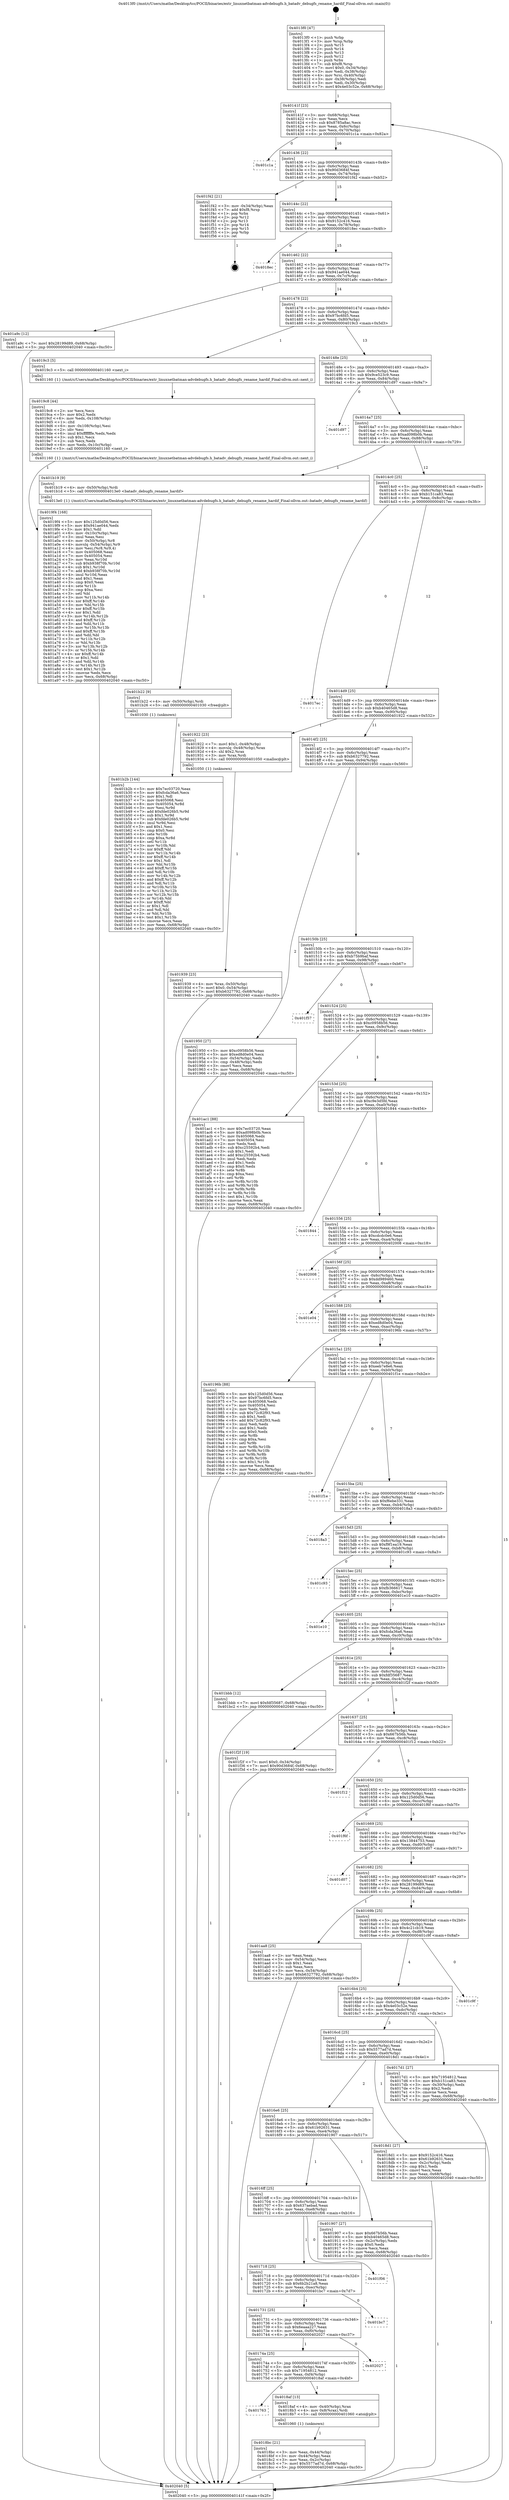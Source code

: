 digraph "0x4013f0" {
  label = "0x4013f0 (/mnt/c/Users/mathe/Desktop/tcc/POCII/binaries/extr_linuxnetbatman-advdebugfs.h_batadv_debugfs_rename_hardif_Final-ollvm.out::main(0))"
  labelloc = "t"
  node[shape=record]

  Entry [label="",width=0.3,height=0.3,shape=circle,fillcolor=black,style=filled]
  "0x40141f" [label="{
     0x40141f [23]\l
     | [instrs]\l
     &nbsp;&nbsp;0x40141f \<+3\>: mov -0x68(%rbp),%eax\l
     &nbsp;&nbsp;0x401422 \<+2\>: mov %eax,%ecx\l
     &nbsp;&nbsp;0x401424 \<+6\>: sub $0x8785a8ac,%ecx\l
     &nbsp;&nbsp;0x40142a \<+3\>: mov %eax,-0x6c(%rbp)\l
     &nbsp;&nbsp;0x40142d \<+3\>: mov %ecx,-0x70(%rbp)\l
     &nbsp;&nbsp;0x401430 \<+6\>: je 0000000000401c1a \<main+0x82a\>\l
  }"]
  "0x401c1a" [label="{
     0x401c1a\l
  }", style=dashed]
  "0x401436" [label="{
     0x401436 [22]\l
     | [instrs]\l
     &nbsp;&nbsp;0x401436 \<+5\>: jmp 000000000040143b \<main+0x4b\>\l
     &nbsp;&nbsp;0x40143b \<+3\>: mov -0x6c(%rbp),%eax\l
     &nbsp;&nbsp;0x40143e \<+5\>: sub $0x90d3684f,%eax\l
     &nbsp;&nbsp;0x401443 \<+3\>: mov %eax,-0x74(%rbp)\l
     &nbsp;&nbsp;0x401446 \<+6\>: je 0000000000401f42 \<main+0xb52\>\l
  }"]
  Exit [label="",width=0.3,height=0.3,shape=circle,fillcolor=black,style=filled,peripheries=2]
  "0x401f42" [label="{
     0x401f42 [21]\l
     | [instrs]\l
     &nbsp;&nbsp;0x401f42 \<+3\>: mov -0x34(%rbp),%eax\l
     &nbsp;&nbsp;0x401f45 \<+7\>: add $0xf8,%rsp\l
     &nbsp;&nbsp;0x401f4c \<+1\>: pop %rbx\l
     &nbsp;&nbsp;0x401f4d \<+2\>: pop %r12\l
     &nbsp;&nbsp;0x401f4f \<+2\>: pop %r13\l
     &nbsp;&nbsp;0x401f51 \<+2\>: pop %r14\l
     &nbsp;&nbsp;0x401f53 \<+2\>: pop %r15\l
     &nbsp;&nbsp;0x401f55 \<+1\>: pop %rbp\l
     &nbsp;&nbsp;0x401f56 \<+1\>: ret\l
  }"]
  "0x40144c" [label="{
     0x40144c [22]\l
     | [instrs]\l
     &nbsp;&nbsp;0x40144c \<+5\>: jmp 0000000000401451 \<main+0x61\>\l
     &nbsp;&nbsp;0x401451 \<+3\>: mov -0x6c(%rbp),%eax\l
     &nbsp;&nbsp;0x401454 \<+5\>: sub $0x9152c416,%eax\l
     &nbsp;&nbsp;0x401459 \<+3\>: mov %eax,-0x78(%rbp)\l
     &nbsp;&nbsp;0x40145c \<+6\>: je 00000000004018ec \<main+0x4fc\>\l
  }"]
  "0x401b2b" [label="{
     0x401b2b [144]\l
     | [instrs]\l
     &nbsp;&nbsp;0x401b2b \<+5\>: mov $0x7ec03720,%eax\l
     &nbsp;&nbsp;0x401b30 \<+5\>: mov $0xfcda36a6,%ecx\l
     &nbsp;&nbsp;0x401b35 \<+2\>: mov $0x1,%dl\l
     &nbsp;&nbsp;0x401b37 \<+7\>: mov 0x405068,%esi\l
     &nbsp;&nbsp;0x401b3e \<+8\>: mov 0x405054,%r8d\l
     &nbsp;&nbsp;0x401b46 \<+3\>: mov %esi,%r9d\l
     &nbsp;&nbsp;0x401b49 \<+7\>: add $0xfde026b5,%r9d\l
     &nbsp;&nbsp;0x401b50 \<+4\>: sub $0x1,%r9d\l
     &nbsp;&nbsp;0x401b54 \<+7\>: sub $0xfde026b5,%r9d\l
     &nbsp;&nbsp;0x401b5b \<+4\>: imul %r9d,%esi\l
     &nbsp;&nbsp;0x401b5f \<+3\>: and $0x1,%esi\l
     &nbsp;&nbsp;0x401b62 \<+3\>: cmp $0x0,%esi\l
     &nbsp;&nbsp;0x401b65 \<+4\>: sete %r10b\l
     &nbsp;&nbsp;0x401b69 \<+4\>: cmp $0xa,%r8d\l
     &nbsp;&nbsp;0x401b6d \<+4\>: setl %r11b\l
     &nbsp;&nbsp;0x401b71 \<+3\>: mov %r10b,%bl\l
     &nbsp;&nbsp;0x401b74 \<+3\>: xor $0xff,%bl\l
     &nbsp;&nbsp;0x401b77 \<+3\>: mov %r11b,%r14b\l
     &nbsp;&nbsp;0x401b7a \<+4\>: xor $0xff,%r14b\l
     &nbsp;&nbsp;0x401b7e \<+3\>: xor $0x1,%dl\l
     &nbsp;&nbsp;0x401b81 \<+3\>: mov %bl,%r15b\l
     &nbsp;&nbsp;0x401b84 \<+4\>: and $0xff,%r15b\l
     &nbsp;&nbsp;0x401b88 \<+3\>: and %dl,%r10b\l
     &nbsp;&nbsp;0x401b8b \<+3\>: mov %r14b,%r12b\l
     &nbsp;&nbsp;0x401b8e \<+4\>: and $0xff,%r12b\l
     &nbsp;&nbsp;0x401b92 \<+3\>: and %dl,%r11b\l
     &nbsp;&nbsp;0x401b95 \<+3\>: or %r10b,%r15b\l
     &nbsp;&nbsp;0x401b98 \<+3\>: or %r11b,%r12b\l
     &nbsp;&nbsp;0x401b9b \<+3\>: xor %r12b,%r15b\l
     &nbsp;&nbsp;0x401b9e \<+3\>: or %r14b,%bl\l
     &nbsp;&nbsp;0x401ba1 \<+3\>: xor $0xff,%bl\l
     &nbsp;&nbsp;0x401ba4 \<+3\>: or $0x1,%dl\l
     &nbsp;&nbsp;0x401ba7 \<+2\>: and %dl,%bl\l
     &nbsp;&nbsp;0x401ba9 \<+3\>: or %bl,%r15b\l
     &nbsp;&nbsp;0x401bac \<+4\>: test $0x1,%r15b\l
     &nbsp;&nbsp;0x401bb0 \<+3\>: cmovne %ecx,%eax\l
     &nbsp;&nbsp;0x401bb3 \<+3\>: mov %eax,-0x68(%rbp)\l
     &nbsp;&nbsp;0x401bb6 \<+5\>: jmp 0000000000402040 \<main+0xc50\>\l
  }"]
  "0x4018ec" [label="{
     0x4018ec\l
  }", style=dashed]
  "0x401462" [label="{
     0x401462 [22]\l
     | [instrs]\l
     &nbsp;&nbsp;0x401462 \<+5\>: jmp 0000000000401467 \<main+0x77\>\l
     &nbsp;&nbsp;0x401467 \<+3\>: mov -0x6c(%rbp),%eax\l
     &nbsp;&nbsp;0x40146a \<+5\>: sub $0x941ae044,%eax\l
     &nbsp;&nbsp;0x40146f \<+3\>: mov %eax,-0x7c(%rbp)\l
     &nbsp;&nbsp;0x401472 \<+6\>: je 0000000000401a9c \<main+0x6ac\>\l
  }"]
  "0x401b22" [label="{
     0x401b22 [9]\l
     | [instrs]\l
     &nbsp;&nbsp;0x401b22 \<+4\>: mov -0x50(%rbp),%rdi\l
     &nbsp;&nbsp;0x401b26 \<+5\>: call 0000000000401030 \<free@plt\>\l
     | [calls]\l
     &nbsp;&nbsp;0x401030 \{1\} (unknown)\l
  }"]
  "0x401a9c" [label="{
     0x401a9c [12]\l
     | [instrs]\l
     &nbsp;&nbsp;0x401a9c \<+7\>: movl $0x28199d89,-0x68(%rbp)\l
     &nbsp;&nbsp;0x401aa3 \<+5\>: jmp 0000000000402040 \<main+0xc50\>\l
  }"]
  "0x401478" [label="{
     0x401478 [22]\l
     | [instrs]\l
     &nbsp;&nbsp;0x401478 \<+5\>: jmp 000000000040147d \<main+0x8d\>\l
     &nbsp;&nbsp;0x40147d \<+3\>: mov -0x6c(%rbp),%eax\l
     &nbsp;&nbsp;0x401480 \<+5\>: sub $0x97bc6fd5,%eax\l
     &nbsp;&nbsp;0x401485 \<+3\>: mov %eax,-0x80(%rbp)\l
     &nbsp;&nbsp;0x401488 \<+6\>: je 00000000004019c3 \<main+0x5d3\>\l
  }"]
  "0x4019f4" [label="{
     0x4019f4 [168]\l
     | [instrs]\l
     &nbsp;&nbsp;0x4019f4 \<+5\>: mov $0x125d0d56,%ecx\l
     &nbsp;&nbsp;0x4019f9 \<+5\>: mov $0x941ae044,%edx\l
     &nbsp;&nbsp;0x4019fe \<+3\>: mov $0x1,%dil\l
     &nbsp;&nbsp;0x401a01 \<+6\>: mov -0x10c(%rbp),%esi\l
     &nbsp;&nbsp;0x401a07 \<+3\>: imul %eax,%esi\l
     &nbsp;&nbsp;0x401a0a \<+4\>: mov -0x50(%rbp),%r8\l
     &nbsp;&nbsp;0x401a0e \<+4\>: movslq -0x54(%rbp),%r9\l
     &nbsp;&nbsp;0x401a12 \<+4\>: mov %esi,(%r8,%r9,4)\l
     &nbsp;&nbsp;0x401a16 \<+7\>: mov 0x405068,%eax\l
     &nbsp;&nbsp;0x401a1d \<+7\>: mov 0x405054,%esi\l
     &nbsp;&nbsp;0x401a24 \<+3\>: mov %eax,%r10d\l
     &nbsp;&nbsp;0x401a27 \<+7\>: sub $0xb938f70b,%r10d\l
     &nbsp;&nbsp;0x401a2e \<+4\>: sub $0x1,%r10d\l
     &nbsp;&nbsp;0x401a32 \<+7\>: add $0xb938f70b,%r10d\l
     &nbsp;&nbsp;0x401a39 \<+4\>: imul %r10d,%eax\l
     &nbsp;&nbsp;0x401a3d \<+3\>: and $0x1,%eax\l
     &nbsp;&nbsp;0x401a40 \<+3\>: cmp $0x0,%eax\l
     &nbsp;&nbsp;0x401a43 \<+4\>: sete %r11b\l
     &nbsp;&nbsp;0x401a47 \<+3\>: cmp $0xa,%esi\l
     &nbsp;&nbsp;0x401a4a \<+3\>: setl %bl\l
     &nbsp;&nbsp;0x401a4d \<+3\>: mov %r11b,%r14b\l
     &nbsp;&nbsp;0x401a50 \<+4\>: xor $0xff,%r14b\l
     &nbsp;&nbsp;0x401a54 \<+3\>: mov %bl,%r15b\l
     &nbsp;&nbsp;0x401a57 \<+4\>: xor $0xff,%r15b\l
     &nbsp;&nbsp;0x401a5b \<+4\>: xor $0x1,%dil\l
     &nbsp;&nbsp;0x401a5f \<+3\>: mov %r14b,%r12b\l
     &nbsp;&nbsp;0x401a62 \<+4\>: and $0xff,%r12b\l
     &nbsp;&nbsp;0x401a66 \<+3\>: and %dil,%r11b\l
     &nbsp;&nbsp;0x401a69 \<+3\>: mov %r15b,%r13b\l
     &nbsp;&nbsp;0x401a6c \<+4\>: and $0xff,%r13b\l
     &nbsp;&nbsp;0x401a70 \<+3\>: and %dil,%bl\l
     &nbsp;&nbsp;0x401a73 \<+3\>: or %r11b,%r12b\l
     &nbsp;&nbsp;0x401a76 \<+3\>: or %bl,%r13b\l
     &nbsp;&nbsp;0x401a79 \<+3\>: xor %r13b,%r12b\l
     &nbsp;&nbsp;0x401a7c \<+3\>: or %r15b,%r14b\l
     &nbsp;&nbsp;0x401a7f \<+4\>: xor $0xff,%r14b\l
     &nbsp;&nbsp;0x401a83 \<+4\>: or $0x1,%dil\l
     &nbsp;&nbsp;0x401a87 \<+3\>: and %dil,%r14b\l
     &nbsp;&nbsp;0x401a8a \<+3\>: or %r14b,%r12b\l
     &nbsp;&nbsp;0x401a8d \<+4\>: test $0x1,%r12b\l
     &nbsp;&nbsp;0x401a91 \<+3\>: cmovne %edx,%ecx\l
     &nbsp;&nbsp;0x401a94 \<+3\>: mov %ecx,-0x68(%rbp)\l
     &nbsp;&nbsp;0x401a97 \<+5\>: jmp 0000000000402040 \<main+0xc50\>\l
  }"]
  "0x4019c3" [label="{
     0x4019c3 [5]\l
     | [instrs]\l
     &nbsp;&nbsp;0x4019c3 \<+5\>: call 0000000000401160 \<next_i\>\l
     | [calls]\l
     &nbsp;&nbsp;0x401160 \{1\} (/mnt/c/Users/mathe/Desktop/tcc/POCII/binaries/extr_linuxnetbatman-advdebugfs.h_batadv_debugfs_rename_hardif_Final-ollvm.out::next_i)\l
  }"]
  "0x40148e" [label="{
     0x40148e [25]\l
     | [instrs]\l
     &nbsp;&nbsp;0x40148e \<+5\>: jmp 0000000000401493 \<main+0xa3\>\l
     &nbsp;&nbsp;0x401493 \<+3\>: mov -0x6c(%rbp),%eax\l
     &nbsp;&nbsp;0x401496 \<+5\>: sub $0x9ce523c9,%eax\l
     &nbsp;&nbsp;0x40149b \<+6\>: mov %eax,-0x84(%rbp)\l
     &nbsp;&nbsp;0x4014a1 \<+6\>: je 0000000000401d97 \<main+0x9a7\>\l
  }"]
  "0x4019c8" [label="{
     0x4019c8 [44]\l
     | [instrs]\l
     &nbsp;&nbsp;0x4019c8 \<+2\>: xor %ecx,%ecx\l
     &nbsp;&nbsp;0x4019ca \<+5\>: mov $0x2,%edx\l
     &nbsp;&nbsp;0x4019cf \<+6\>: mov %edx,-0x108(%rbp)\l
     &nbsp;&nbsp;0x4019d5 \<+1\>: cltd\l
     &nbsp;&nbsp;0x4019d6 \<+6\>: mov -0x108(%rbp),%esi\l
     &nbsp;&nbsp;0x4019dc \<+2\>: idiv %esi\l
     &nbsp;&nbsp;0x4019de \<+6\>: imul $0xfffffffe,%edx,%edx\l
     &nbsp;&nbsp;0x4019e4 \<+3\>: sub $0x1,%ecx\l
     &nbsp;&nbsp;0x4019e7 \<+2\>: sub %ecx,%edx\l
     &nbsp;&nbsp;0x4019e9 \<+6\>: mov %edx,-0x10c(%rbp)\l
     &nbsp;&nbsp;0x4019ef \<+5\>: call 0000000000401160 \<next_i\>\l
     | [calls]\l
     &nbsp;&nbsp;0x401160 \{1\} (/mnt/c/Users/mathe/Desktop/tcc/POCII/binaries/extr_linuxnetbatman-advdebugfs.h_batadv_debugfs_rename_hardif_Final-ollvm.out::next_i)\l
  }"]
  "0x401d97" [label="{
     0x401d97\l
  }", style=dashed]
  "0x4014a7" [label="{
     0x4014a7 [25]\l
     | [instrs]\l
     &nbsp;&nbsp;0x4014a7 \<+5\>: jmp 00000000004014ac \<main+0xbc\>\l
     &nbsp;&nbsp;0x4014ac \<+3\>: mov -0x6c(%rbp),%eax\l
     &nbsp;&nbsp;0x4014af \<+5\>: sub $0xad098b0b,%eax\l
     &nbsp;&nbsp;0x4014b4 \<+6\>: mov %eax,-0x88(%rbp)\l
     &nbsp;&nbsp;0x4014ba \<+6\>: je 0000000000401b19 \<main+0x729\>\l
  }"]
  "0x401939" [label="{
     0x401939 [23]\l
     | [instrs]\l
     &nbsp;&nbsp;0x401939 \<+4\>: mov %rax,-0x50(%rbp)\l
     &nbsp;&nbsp;0x40193d \<+7\>: movl $0x0,-0x54(%rbp)\l
     &nbsp;&nbsp;0x401944 \<+7\>: movl $0xb6327792,-0x68(%rbp)\l
     &nbsp;&nbsp;0x40194b \<+5\>: jmp 0000000000402040 \<main+0xc50\>\l
  }"]
  "0x401b19" [label="{
     0x401b19 [9]\l
     | [instrs]\l
     &nbsp;&nbsp;0x401b19 \<+4\>: mov -0x50(%rbp),%rdi\l
     &nbsp;&nbsp;0x401b1d \<+5\>: call 00000000004013e0 \<batadv_debugfs_rename_hardif\>\l
     | [calls]\l
     &nbsp;&nbsp;0x4013e0 \{1\} (/mnt/c/Users/mathe/Desktop/tcc/POCII/binaries/extr_linuxnetbatman-advdebugfs.h_batadv_debugfs_rename_hardif_Final-ollvm.out::batadv_debugfs_rename_hardif)\l
  }"]
  "0x4014c0" [label="{
     0x4014c0 [25]\l
     | [instrs]\l
     &nbsp;&nbsp;0x4014c0 \<+5\>: jmp 00000000004014c5 \<main+0xd5\>\l
     &nbsp;&nbsp;0x4014c5 \<+3\>: mov -0x6c(%rbp),%eax\l
     &nbsp;&nbsp;0x4014c8 \<+5\>: sub $0xb151ca83,%eax\l
     &nbsp;&nbsp;0x4014cd \<+6\>: mov %eax,-0x8c(%rbp)\l
     &nbsp;&nbsp;0x4014d3 \<+6\>: je 00000000004017ec \<main+0x3fc\>\l
  }"]
  "0x4018bc" [label="{
     0x4018bc [21]\l
     | [instrs]\l
     &nbsp;&nbsp;0x4018bc \<+3\>: mov %eax,-0x44(%rbp)\l
     &nbsp;&nbsp;0x4018bf \<+3\>: mov -0x44(%rbp),%eax\l
     &nbsp;&nbsp;0x4018c2 \<+3\>: mov %eax,-0x2c(%rbp)\l
     &nbsp;&nbsp;0x4018c5 \<+7\>: movl $0x5577ad7d,-0x68(%rbp)\l
     &nbsp;&nbsp;0x4018cc \<+5\>: jmp 0000000000402040 \<main+0xc50\>\l
  }"]
  "0x4017ec" [label="{
     0x4017ec\l
  }", style=dashed]
  "0x4014d9" [label="{
     0x4014d9 [25]\l
     | [instrs]\l
     &nbsp;&nbsp;0x4014d9 \<+5\>: jmp 00000000004014de \<main+0xee\>\l
     &nbsp;&nbsp;0x4014de \<+3\>: mov -0x6c(%rbp),%eax\l
     &nbsp;&nbsp;0x4014e1 \<+5\>: sub $0xb40465d8,%eax\l
     &nbsp;&nbsp;0x4014e6 \<+6\>: mov %eax,-0x90(%rbp)\l
     &nbsp;&nbsp;0x4014ec \<+6\>: je 0000000000401922 \<main+0x532\>\l
  }"]
  "0x401763" [label="{
     0x401763\l
  }", style=dashed]
  "0x401922" [label="{
     0x401922 [23]\l
     | [instrs]\l
     &nbsp;&nbsp;0x401922 \<+7\>: movl $0x1,-0x48(%rbp)\l
     &nbsp;&nbsp;0x401929 \<+4\>: movslq -0x48(%rbp),%rax\l
     &nbsp;&nbsp;0x40192d \<+4\>: shl $0x2,%rax\l
     &nbsp;&nbsp;0x401931 \<+3\>: mov %rax,%rdi\l
     &nbsp;&nbsp;0x401934 \<+5\>: call 0000000000401050 \<malloc@plt\>\l
     | [calls]\l
     &nbsp;&nbsp;0x401050 \{1\} (unknown)\l
  }"]
  "0x4014f2" [label="{
     0x4014f2 [25]\l
     | [instrs]\l
     &nbsp;&nbsp;0x4014f2 \<+5\>: jmp 00000000004014f7 \<main+0x107\>\l
     &nbsp;&nbsp;0x4014f7 \<+3\>: mov -0x6c(%rbp),%eax\l
     &nbsp;&nbsp;0x4014fa \<+5\>: sub $0xb6327792,%eax\l
     &nbsp;&nbsp;0x4014ff \<+6\>: mov %eax,-0x94(%rbp)\l
     &nbsp;&nbsp;0x401505 \<+6\>: je 0000000000401950 \<main+0x560\>\l
  }"]
  "0x4018af" [label="{
     0x4018af [13]\l
     | [instrs]\l
     &nbsp;&nbsp;0x4018af \<+4\>: mov -0x40(%rbp),%rax\l
     &nbsp;&nbsp;0x4018b3 \<+4\>: mov 0x8(%rax),%rdi\l
     &nbsp;&nbsp;0x4018b7 \<+5\>: call 0000000000401060 \<atoi@plt\>\l
     | [calls]\l
     &nbsp;&nbsp;0x401060 \{1\} (unknown)\l
  }"]
  "0x401950" [label="{
     0x401950 [27]\l
     | [instrs]\l
     &nbsp;&nbsp;0x401950 \<+5\>: mov $0xc0958b56,%eax\l
     &nbsp;&nbsp;0x401955 \<+5\>: mov $0xed8d0e04,%ecx\l
     &nbsp;&nbsp;0x40195a \<+3\>: mov -0x54(%rbp),%edx\l
     &nbsp;&nbsp;0x40195d \<+3\>: cmp -0x48(%rbp),%edx\l
     &nbsp;&nbsp;0x401960 \<+3\>: cmovl %ecx,%eax\l
     &nbsp;&nbsp;0x401963 \<+3\>: mov %eax,-0x68(%rbp)\l
     &nbsp;&nbsp;0x401966 \<+5\>: jmp 0000000000402040 \<main+0xc50\>\l
  }"]
  "0x40150b" [label="{
     0x40150b [25]\l
     | [instrs]\l
     &nbsp;&nbsp;0x40150b \<+5\>: jmp 0000000000401510 \<main+0x120\>\l
     &nbsp;&nbsp;0x401510 \<+3\>: mov -0x6c(%rbp),%eax\l
     &nbsp;&nbsp;0x401513 \<+5\>: sub $0xb75b9baf,%eax\l
     &nbsp;&nbsp;0x401518 \<+6\>: mov %eax,-0x98(%rbp)\l
     &nbsp;&nbsp;0x40151e \<+6\>: je 0000000000401f57 \<main+0xb67\>\l
  }"]
  "0x40174a" [label="{
     0x40174a [25]\l
     | [instrs]\l
     &nbsp;&nbsp;0x40174a \<+5\>: jmp 000000000040174f \<main+0x35f\>\l
     &nbsp;&nbsp;0x40174f \<+3\>: mov -0x6c(%rbp),%eax\l
     &nbsp;&nbsp;0x401752 \<+5\>: sub $0x71954812,%eax\l
     &nbsp;&nbsp;0x401757 \<+6\>: mov %eax,-0xf4(%rbp)\l
     &nbsp;&nbsp;0x40175d \<+6\>: je 00000000004018af \<main+0x4bf\>\l
  }"]
  "0x401f57" [label="{
     0x401f57\l
  }", style=dashed]
  "0x401524" [label="{
     0x401524 [25]\l
     | [instrs]\l
     &nbsp;&nbsp;0x401524 \<+5\>: jmp 0000000000401529 \<main+0x139\>\l
     &nbsp;&nbsp;0x401529 \<+3\>: mov -0x6c(%rbp),%eax\l
     &nbsp;&nbsp;0x40152c \<+5\>: sub $0xc0958b56,%eax\l
     &nbsp;&nbsp;0x401531 \<+6\>: mov %eax,-0x9c(%rbp)\l
     &nbsp;&nbsp;0x401537 \<+6\>: je 0000000000401ac1 \<main+0x6d1\>\l
  }"]
  "0x402027" [label="{
     0x402027\l
  }", style=dashed]
  "0x401ac1" [label="{
     0x401ac1 [88]\l
     | [instrs]\l
     &nbsp;&nbsp;0x401ac1 \<+5\>: mov $0x7ec03720,%eax\l
     &nbsp;&nbsp;0x401ac6 \<+5\>: mov $0xad098b0b,%ecx\l
     &nbsp;&nbsp;0x401acb \<+7\>: mov 0x405068,%edx\l
     &nbsp;&nbsp;0x401ad2 \<+7\>: mov 0x405054,%esi\l
     &nbsp;&nbsp;0x401ad9 \<+2\>: mov %edx,%edi\l
     &nbsp;&nbsp;0x401adb \<+6\>: sub $0xc25592b4,%edi\l
     &nbsp;&nbsp;0x401ae1 \<+3\>: sub $0x1,%edi\l
     &nbsp;&nbsp;0x401ae4 \<+6\>: add $0xc25592b4,%edi\l
     &nbsp;&nbsp;0x401aea \<+3\>: imul %edi,%edx\l
     &nbsp;&nbsp;0x401aed \<+3\>: and $0x1,%edx\l
     &nbsp;&nbsp;0x401af0 \<+3\>: cmp $0x0,%edx\l
     &nbsp;&nbsp;0x401af3 \<+4\>: sete %r8b\l
     &nbsp;&nbsp;0x401af7 \<+3\>: cmp $0xa,%esi\l
     &nbsp;&nbsp;0x401afa \<+4\>: setl %r9b\l
     &nbsp;&nbsp;0x401afe \<+3\>: mov %r8b,%r10b\l
     &nbsp;&nbsp;0x401b01 \<+3\>: and %r9b,%r10b\l
     &nbsp;&nbsp;0x401b04 \<+3\>: xor %r9b,%r8b\l
     &nbsp;&nbsp;0x401b07 \<+3\>: or %r8b,%r10b\l
     &nbsp;&nbsp;0x401b0a \<+4\>: test $0x1,%r10b\l
     &nbsp;&nbsp;0x401b0e \<+3\>: cmovne %ecx,%eax\l
     &nbsp;&nbsp;0x401b11 \<+3\>: mov %eax,-0x68(%rbp)\l
     &nbsp;&nbsp;0x401b14 \<+5\>: jmp 0000000000402040 \<main+0xc50\>\l
  }"]
  "0x40153d" [label="{
     0x40153d [25]\l
     | [instrs]\l
     &nbsp;&nbsp;0x40153d \<+5\>: jmp 0000000000401542 \<main+0x152\>\l
     &nbsp;&nbsp;0x401542 \<+3\>: mov -0x6c(%rbp),%eax\l
     &nbsp;&nbsp;0x401545 \<+5\>: sub $0xc9e3d5fd,%eax\l
     &nbsp;&nbsp;0x40154a \<+6\>: mov %eax,-0xa0(%rbp)\l
     &nbsp;&nbsp;0x401550 \<+6\>: je 0000000000401844 \<main+0x454\>\l
  }"]
  "0x401731" [label="{
     0x401731 [25]\l
     | [instrs]\l
     &nbsp;&nbsp;0x401731 \<+5\>: jmp 0000000000401736 \<main+0x346\>\l
     &nbsp;&nbsp;0x401736 \<+3\>: mov -0x6c(%rbp),%eax\l
     &nbsp;&nbsp;0x401739 \<+5\>: sub $0x6eaaa227,%eax\l
     &nbsp;&nbsp;0x40173e \<+6\>: mov %eax,-0xf0(%rbp)\l
     &nbsp;&nbsp;0x401744 \<+6\>: je 0000000000402027 \<main+0xc37\>\l
  }"]
  "0x401844" [label="{
     0x401844\l
  }", style=dashed]
  "0x401556" [label="{
     0x401556 [25]\l
     | [instrs]\l
     &nbsp;&nbsp;0x401556 \<+5\>: jmp 000000000040155b \<main+0x16b\>\l
     &nbsp;&nbsp;0x40155b \<+3\>: mov -0x6c(%rbp),%eax\l
     &nbsp;&nbsp;0x40155e \<+5\>: sub $0xcdcdc0e6,%eax\l
     &nbsp;&nbsp;0x401563 \<+6\>: mov %eax,-0xa4(%rbp)\l
     &nbsp;&nbsp;0x401569 \<+6\>: je 0000000000402008 \<main+0xc18\>\l
  }"]
  "0x401bc7" [label="{
     0x401bc7\l
  }", style=dashed]
  "0x402008" [label="{
     0x402008\l
  }", style=dashed]
  "0x40156f" [label="{
     0x40156f [25]\l
     | [instrs]\l
     &nbsp;&nbsp;0x40156f \<+5\>: jmp 0000000000401574 \<main+0x184\>\l
     &nbsp;&nbsp;0x401574 \<+3\>: mov -0x6c(%rbp),%eax\l
     &nbsp;&nbsp;0x401577 \<+5\>: sub $0xdd989460,%eax\l
     &nbsp;&nbsp;0x40157c \<+6\>: mov %eax,-0xa8(%rbp)\l
     &nbsp;&nbsp;0x401582 \<+6\>: je 0000000000401e04 \<main+0xa14\>\l
  }"]
  "0x401718" [label="{
     0x401718 [25]\l
     | [instrs]\l
     &nbsp;&nbsp;0x401718 \<+5\>: jmp 000000000040171d \<main+0x32d\>\l
     &nbsp;&nbsp;0x40171d \<+3\>: mov -0x6c(%rbp),%eax\l
     &nbsp;&nbsp;0x401720 \<+5\>: sub $0x6b2b21a8,%eax\l
     &nbsp;&nbsp;0x401725 \<+6\>: mov %eax,-0xec(%rbp)\l
     &nbsp;&nbsp;0x40172b \<+6\>: je 0000000000401bc7 \<main+0x7d7\>\l
  }"]
  "0x401e04" [label="{
     0x401e04\l
  }", style=dashed]
  "0x401588" [label="{
     0x401588 [25]\l
     | [instrs]\l
     &nbsp;&nbsp;0x401588 \<+5\>: jmp 000000000040158d \<main+0x19d\>\l
     &nbsp;&nbsp;0x40158d \<+3\>: mov -0x6c(%rbp),%eax\l
     &nbsp;&nbsp;0x401590 \<+5\>: sub $0xed8d0e04,%eax\l
     &nbsp;&nbsp;0x401595 \<+6\>: mov %eax,-0xac(%rbp)\l
     &nbsp;&nbsp;0x40159b \<+6\>: je 000000000040196b \<main+0x57b\>\l
  }"]
  "0x401f06" [label="{
     0x401f06\l
  }", style=dashed]
  "0x40196b" [label="{
     0x40196b [88]\l
     | [instrs]\l
     &nbsp;&nbsp;0x40196b \<+5\>: mov $0x125d0d56,%eax\l
     &nbsp;&nbsp;0x401970 \<+5\>: mov $0x97bc6fd5,%ecx\l
     &nbsp;&nbsp;0x401975 \<+7\>: mov 0x405068,%edx\l
     &nbsp;&nbsp;0x40197c \<+7\>: mov 0x405054,%esi\l
     &nbsp;&nbsp;0x401983 \<+2\>: mov %edx,%edi\l
     &nbsp;&nbsp;0x401985 \<+6\>: sub $0x72c82f93,%edi\l
     &nbsp;&nbsp;0x40198b \<+3\>: sub $0x1,%edi\l
     &nbsp;&nbsp;0x40198e \<+6\>: add $0x72c82f93,%edi\l
     &nbsp;&nbsp;0x401994 \<+3\>: imul %edi,%edx\l
     &nbsp;&nbsp;0x401997 \<+3\>: and $0x1,%edx\l
     &nbsp;&nbsp;0x40199a \<+3\>: cmp $0x0,%edx\l
     &nbsp;&nbsp;0x40199d \<+4\>: sete %r8b\l
     &nbsp;&nbsp;0x4019a1 \<+3\>: cmp $0xa,%esi\l
     &nbsp;&nbsp;0x4019a4 \<+4\>: setl %r9b\l
     &nbsp;&nbsp;0x4019a8 \<+3\>: mov %r8b,%r10b\l
     &nbsp;&nbsp;0x4019ab \<+3\>: and %r9b,%r10b\l
     &nbsp;&nbsp;0x4019ae \<+3\>: xor %r9b,%r8b\l
     &nbsp;&nbsp;0x4019b1 \<+3\>: or %r8b,%r10b\l
     &nbsp;&nbsp;0x4019b4 \<+4\>: test $0x1,%r10b\l
     &nbsp;&nbsp;0x4019b8 \<+3\>: cmovne %ecx,%eax\l
     &nbsp;&nbsp;0x4019bb \<+3\>: mov %eax,-0x68(%rbp)\l
     &nbsp;&nbsp;0x4019be \<+5\>: jmp 0000000000402040 \<main+0xc50\>\l
  }"]
  "0x4015a1" [label="{
     0x4015a1 [25]\l
     | [instrs]\l
     &nbsp;&nbsp;0x4015a1 \<+5\>: jmp 00000000004015a6 \<main+0x1b6\>\l
     &nbsp;&nbsp;0x4015a6 \<+3\>: mov -0x6c(%rbp),%eax\l
     &nbsp;&nbsp;0x4015a9 \<+5\>: sub $0xeeb7e8e6,%eax\l
     &nbsp;&nbsp;0x4015ae \<+6\>: mov %eax,-0xb0(%rbp)\l
     &nbsp;&nbsp;0x4015b4 \<+6\>: je 0000000000401f1e \<main+0xb2e\>\l
  }"]
  "0x4016ff" [label="{
     0x4016ff [25]\l
     | [instrs]\l
     &nbsp;&nbsp;0x4016ff \<+5\>: jmp 0000000000401704 \<main+0x314\>\l
     &nbsp;&nbsp;0x401704 \<+3\>: mov -0x6c(%rbp),%eax\l
     &nbsp;&nbsp;0x401707 \<+5\>: sub $0x637aebad,%eax\l
     &nbsp;&nbsp;0x40170c \<+6\>: mov %eax,-0xe8(%rbp)\l
     &nbsp;&nbsp;0x401712 \<+6\>: je 0000000000401f06 \<main+0xb16\>\l
  }"]
  "0x401f1e" [label="{
     0x401f1e\l
  }", style=dashed]
  "0x4015ba" [label="{
     0x4015ba [25]\l
     | [instrs]\l
     &nbsp;&nbsp;0x4015ba \<+5\>: jmp 00000000004015bf \<main+0x1cf\>\l
     &nbsp;&nbsp;0x4015bf \<+3\>: mov -0x6c(%rbp),%eax\l
     &nbsp;&nbsp;0x4015c2 \<+5\>: sub $0xf6ebe331,%eax\l
     &nbsp;&nbsp;0x4015c7 \<+6\>: mov %eax,-0xb4(%rbp)\l
     &nbsp;&nbsp;0x4015cd \<+6\>: je 00000000004018a3 \<main+0x4b3\>\l
  }"]
  "0x401907" [label="{
     0x401907 [27]\l
     | [instrs]\l
     &nbsp;&nbsp;0x401907 \<+5\>: mov $0x667b56b,%eax\l
     &nbsp;&nbsp;0x40190c \<+5\>: mov $0xb40465d8,%ecx\l
     &nbsp;&nbsp;0x401911 \<+3\>: mov -0x2c(%rbp),%edx\l
     &nbsp;&nbsp;0x401914 \<+3\>: cmp $0x0,%edx\l
     &nbsp;&nbsp;0x401917 \<+3\>: cmove %ecx,%eax\l
     &nbsp;&nbsp;0x40191a \<+3\>: mov %eax,-0x68(%rbp)\l
     &nbsp;&nbsp;0x40191d \<+5\>: jmp 0000000000402040 \<main+0xc50\>\l
  }"]
  "0x4018a3" [label="{
     0x4018a3\l
  }", style=dashed]
  "0x4015d3" [label="{
     0x4015d3 [25]\l
     | [instrs]\l
     &nbsp;&nbsp;0x4015d3 \<+5\>: jmp 00000000004015d8 \<main+0x1e8\>\l
     &nbsp;&nbsp;0x4015d8 \<+3\>: mov -0x6c(%rbp),%eax\l
     &nbsp;&nbsp;0x4015db \<+5\>: sub $0xf9f1ea19,%eax\l
     &nbsp;&nbsp;0x4015e0 \<+6\>: mov %eax,-0xb8(%rbp)\l
     &nbsp;&nbsp;0x4015e6 \<+6\>: je 0000000000401c93 \<main+0x8a3\>\l
  }"]
  "0x4016e6" [label="{
     0x4016e6 [25]\l
     | [instrs]\l
     &nbsp;&nbsp;0x4016e6 \<+5\>: jmp 00000000004016eb \<main+0x2fb\>\l
     &nbsp;&nbsp;0x4016eb \<+3\>: mov -0x6c(%rbp),%eax\l
     &nbsp;&nbsp;0x4016ee \<+5\>: sub $0x61b92631,%eax\l
     &nbsp;&nbsp;0x4016f3 \<+6\>: mov %eax,-0xe4(%rbp)\l
     &nbsp;&nbsp;0x4016f9 \<+6\>: je 0000000000401907 \<main+0x517\>\l
  }"]
  "0x401c93" [label="{
     0x401c93\l
  }", style=dashed]
  "0x4015ec" [label="{
     0x4015ec [25]\l
     | [instrs]\l
     &nbsp;&nbsp;0x4015ec \<+5\>: jmp 00000000004015f1 \<main+0x201\>\l
     &nbsp;&nbsp;0x4015f1 \<+3\>: mov -0x6c(%rbp),%eax\l
     &nbsp;&nbsp;0x4015f4 \<+5\>: sub $0xfb366617,%eax\l
     &nbsp;&nbsp;0x4015f9 \<+6\>: mov %eax,-0xbc(%rbp)\l
     &nbsp;&nbsp;0x4015ff \<+6\>: je 0000000000401e10 \<main+0xa20\>\l
  }"]
  "0x4018d1" [label="{
     0x4018d1 [27]\l
     | [instrs]\l
     &nbsp;&nbsp;0x4018d1 \<+5\>: mov $0x9152c416,%eax\l
     &nbsp;&nbsp;0x4018d6 \<+5\>: mov $0x61b92631,%ecx\l
     &nbsp;&nbsp;0x4018db \<+3\>: mov -0x2c(%rbp),%edx\l
     &nbsp;&nbsp;0x4018de \<+3\>: cmp $0x1,%edx\l
     &nbsp;&nbsp;0x4018e1 \<+3\>: cmovl %ecx,%eax\l
     &nbsp;&nbsp;0x4018e4 \<+3\>: mov %eax,-0x68(%rbp)\l
     &nbsp;&nbsp;0x4018e7 \<+5\>: jmp 0000000000402040 \<main+0xc50\>\l
  }"]
  "0x401e10" [label="{
     0x401e10\l
  }", style=dashed]
  "0x401605" [label="{
     0x401605 [25]\l
     | [instrs]\l
     &nbsp;&nbsp;0x401605 \<+5\>: jmp 000000000040160a \<main+0x21a\>\l
     &nbsp;&nbsp;0x40160a \<+3\>: mov -0x6c(%rbp),%eax\l
     &nbsp;&nbsp;0x40160d \<+5\>: sub $0xfcda36a6,%eax\l
     &nbsp;&nbsp;0x401612 \<+6\>: mov %eax,-0xc0(%rbp)\l
     &nbsp;&nbsp;0x401618 \<+6\>: je 0000000000401bbb \<main+0x7cb\>\l
  }"]
  "0x4013f0" [label="{
     0x4013f0 [47]\l
     | [instrs]\l
     &nbsp;&nbsp;0x4013f0 \<+1\>: push %rbp\l
     &nbsp;&nbsp;0x4013f1 \<+3\>: mov %rsp,%rbp\l
     &nbsp;&nbsp;0x4013f4 \<+2\>: push %r15\l
     &nbsp;&nbsp;0x4013f6 \<+2\>: push %r14\l
     &nbsp;&nbsp;0x4013f8 \<+2\>: push %r13\l
     &nbsp;&nbsp;0x4013fa \<+2\>: push %r12\l
     &nbsp;&nbsp;0x4013fc \<+1\>: push %rbx\l
     &nbsp;&nbsp;0x4013fd \<+7\>: sub $0xf8,%rsp\l
     &nbsp;&nbsp;0x401404 \<+7\>: movl $0x0,-0x34(%rbp)\l
     &nbsp;&nbsp;0x40140b \<+3\>: mov %edi,-0x38(%rbp)\l
     &nbsp;&nbsp;0x40140e \<+4\>: mov %rsi,-0x40(%rbp)\l
     &nbsp;&nbsp;0x401412 \<+3\>: mov -0x38(%rbp),%edi\l
     &nbsp;&nbsp;0x401415 \<+3\>: mov %edi,-0x30(%rbp)\l
     &nbsp;&nbsp;0x401418 \<+7\>: movl $0x4e03c52e,-0x68(%rbp)\l
  }"]
  "0x401bbb" [label="{
     0x401bbb [12]\l
     | [instrs]\l
     &nbsp;&nbsp;0x401bbb \<+7\>: movl $0xfdf35687,-0x68(%rbp)\l
     &nbsp;&nbsp;0x401bc2 \<+5\>: jmp 0000000000402040 \<main+0xc50\>\l
  }"]
  "0x40161e" [label="{
     0x40161e [25]\l
     | [instrs]\l
     &nbsp;&nbsp;0x40161e \<+5\>: jmp 0000000000401623 \<main+0x233\>\l
     &nbsp;&nbsp;0x401623 \<+3\>: mov -0x6c(%rbp),%eax\l
     &nbsp;&nbsp;0x401626 \<+5\>: sub $0xfdf35687,%eax\l
     &nbsp;&nbsp;0x40162b \<+6\>: mov %eax,-0xc4(%rbp)\l
     &nbsp;&nbsp;0x401631 \<+6\>: je 0000000000401f2f \<main+0xb3f\>\l
  }"]
  "0x402040" [label="{
     0x402040 [5]\l
     | [instrs]\l
     &nbsp;&nbsp;0x402040 \<+5\>: jmp 000000000040141f \<main+0x2f\>\l
  }"]
  "0x401f2f" [label="{
     0x401f2f [19]\l
     | [instrs]\l
     &nbsp;&nbsp;0x401f2f \<+7\>: movl $0x0,-0x34(%rbp)\l
     &nbsp;&nbsp;0x401f36 \<+7\>: movl $0x90d3684f,-0x68(%rbp)\l
     &nbsp;&nbsp;0x401f3d \<+5\>: jmp 0000000000402040 \<main+0xc50\>\l
  }"]
  "0x401637" [label="{
     0x401637 [25]\l
     | [instrs]\l
     &nbsp;&nbsp;0x401637 \<+5\>: jmp 000000000040163c \<main+0x24c\>\l
     &nbsp;&nbsp;0x40163c \<+3\>: mov -0x6c(%rbp),%eax\l
     &nbsp;&nbsp;0x40163f \<+5\>: sub $0x667b56b,%eax\l
     &nbsp;&nbsp;0x401644 \<+6\>: mov %eax,-0xc8(%rbp)\l
     &nbsp;&nbsp;0x40164a \<+6\>: je 0000000000401f12 \<main+0xb22\>\l
  }"]
  "0x4016cd" [label="{
     0x4016cd [25]\l
     | [instrs]\l
     &nbsp;&nbsp;0x4016cd \<+5\>: jmp 00000000004016d2 \<main+0x2e2\>\l
     &nbsp;&nbsp;0x4016d2 \<+3\>: mov -0x6c(%rbp),%eax\l
     &nbsp;&nbsp;0x4016d5 \<+5\>: sub $0x5577ad7d,%eax\l
     &nbsp;&nbsp;0x4016da \<+6\>: mov %eax,-0xe0(%rbp)\l
     &nbsp;&nbsp;0x4016e0 \<+6\>: je 00000000004018d1 \<main+0x4e1\>\l
  }"]
  "0x401f12" [label="{
     0x401f12\l
  }", style=dashed]
  "0x401650" [label="{
     0x401650 [25]\l
     | [instrs]\l
     &nbsp;&nbsp;0x401650 \<+5\>: jmp 0000000000401655 \<main+0x265\>\l
     &nbsp;&nbsp;0x401655 \<+3\>: mov -0x6c(%rbp),%eax\l
     &nbsp;&nbsp;0x401658 \<+5\>: sub $0x125d0d56,%eax\l
     &nbsp;&nbsp;0x40165d \<+6\>: mov %eax,-0xcc(%rbp)\l
     &nbsp;&nbsp;0x401663 \<+6\>: je 0000000000401f6f \<main+0xb7f\>\l
  }"]
  "0x4017d1" [label="{
     0x4017d1 [27]\l
     | [instrs]\l
     &nbsp;&nbsp;0x4017d1 \<+5\>: mov $0x71954812,%eax\l
     &nbsp;&nbsp;0x4017d6 \<+5\>: mov $0xb151ca83,%ecx\l
     &nbsp;&nbsp;0x4017db \<+3\>: mov -0x30(%rbp),%edx\l
     &nbsp;&nbsp;0x4017de \<+3\>: cmp $0x2,%edx\l
     &nbsp;&nbsp;0x4017e1 \<+3\>: cmovne %ecx,%eax\l
     &nbsp;&nbsp;0x4017e4 \<+3\>: mov %eax,-0x68(%rbp)\l
     &nbsp;&nbsp;0x4017e7 \<+5\>: jmp 0000000000402040 \<main+0xc50\>\l
  }"]
  "0x401f6f" [label="{
     0x401f6f\l
  }", style=dashed]
  "0x401669" [label="{
     0x401669 [25]\l
     | [instrs]\l
     &nbsp;&nbsp;0x401669 \<+5\>: jmp 000000000040166e \<main+0x27e\>\l
     &nbsp;&nbsp;0x40166e \<+3\>: mov -0x6c(%rbp),%eax\l
     &nbsp;&nbsp;0x401671 \<+5\>: sub $0x13844753,%eax\l
     &nbsp;&nbsp;0x401676 \<+6\>: mov %eax,-0xd0(%rbp)\l
     &nbsp;&nbsp;0x40167c \<+6\>: je 0000000000401d07 \<main+0x917\>\l
  }"]
  "0x4016b4" [label="{
     0x4016b4 [25]\l
     | [instrs]\l
     &nbsp;&nbsp;0x4016b4 \<+5\>: jmp 00000000004016b9 \<main+0x2c9\>\l
     &nbsp;&nbsp;0x4016b9 \<+3\>: mov -0x6c(%rbp),%eax\l
     &nbsp;&nbsp;0x4016bc \<+5\>: sub $0x4e03c52e,%eax\l
     &nbsp;&nbsp;0x4016c1 \<+6\>: mov %eax,-0xdc(%rbp)\l
     &nbsp;&nbsp;0x4016c7 \<+6\>: je 00000000004017d1 \<main+0x3e1\>\l
  }"]
  "0x401d07" [label="{
     0x401d07\l
  }", style=dashed]
  "0x401682" [label="{
     0x401682 [25]\l
     | [instrs]\l
     &nbsp;&nbsp;0x401682 \<+5\>: jmp 0000000000401687 \<main+0x297\>\l
     &nbsp;&nbsp;0x401687 \<+3\>: mov -0x6c(%rbp),%eax\l
     &nbsp;&nbsp;0x40168a \<+5\>: sub $0x28199d89,%eax\l
     &nbsp;&nbsp;0x40168f \<+6\>: mov %eax,-0xd4(%rbp)\l
     &nbsp;&nbsp;0x401695 \<+6\>: je 0000000000401aa8 \<main+0x6b8\>\l
  }"]
  "0x401c9f" [label="{
     0x401c9f\l
  }", style=dashed]
  "0x401aa8" [label="{
     0x401aa8 [25]\l
     | [instrs]\l
     &nbsp;&nbsp;0x401aa8 \<+2\>: xor %eax,%eax\l
     &nbsp;&nbsp;0x401aaa \<+3\>: mov -0x54(%rbp),%ecx\l
     &nbsp;&nbsp;0x401aad \<+3\>: sub $0x1,%eax\l
     &nbsp;&nbsp;0x401ab0 \<+2\>: sub %eax,%ecx\l
     &nbsp;&nbsp;0x401ab2 \<+3\>: mov %ecx,-0x54(%rbp)\l
     &nbsp;&nbsp;0x401ab5 \<+7\>: movl $0xb6327792,-0x68(%rbp)\l
     &nbsp;&nbsp;0x401abc \<+5\>: jmp 0000000000402040 \<main+0xc50\>\l
  }"]
  "0x40169b" [label="{
     0x40169b [25]\l
     | [instrs]\l
     &nbsp;&nbsp;0x40169b \<+5\>: jmp 00000000004016a0 \<main+0x2b0\>\l
     &nbsp;&nbsp;0x4016a0 \<+3\>: mov -0x6c(%rbp),%eax\l
     &nbsp;&nbsp;0x4016a3 \<+5\>: sub $0x4c21cb19,%eax\l
     &nbsp;&nbsp;0x4016a8 \<+6\>: mov %eax,-0xd8(%rbp)\l
     &nbsp;&nbsp;0x4016ae \<+6\>: je 0000000000401c9f \<main+0x8af\>\l
  }"]
  Entry -> "0x4013f0" [label=" 1"]
  "0x40141f" -> "0x401c1a" [label=" 0"]
  "0x40141f" -> "0x401436" [label=" 16"]
  "0x401f42" -> Exit [label=" 1"]
  "0x401436" -> "0x401f42" [label=" 1"]
  "0x401436" -> "0x40144c" [label=" 15"]
  "0x401f2f" -> "0x402040" [label=" 1"]
  "0x40144c" -> "0x4018ec" [label=" 0"]
  "0x40144c" -> "0x401462" [label=" 15"]
  "0x401bbb" -> "0x402040" [label=" 1"]
  "0x401462" -> "0x401a9c" [label=" 1"]
  "0x401462" -> "0x401478" [label=" 14"]
  "0x401b2b" -> "0x402040" [label=" 1"]
  "0x401478" -> "0x4019c3" [label=" 1"]
  "0x401478" -> "0x40148e" [label=" 13"]
  "0x401b22" -> "0x401b2b" [label=" 1"]
  "0x40148e" -> "0x401d97" [label=" 0"]
  "0x40148e" -> "0x4014a7" [label=" 13"]
  "0x401b19" -> "0x401b22" [label=" 1"]
  "0x4014a7" -> "0x401b19" [label=" 1"]
  "0x4014a7" -> "0x4014c0" [label=" 12"]
  "0x401ac1" -> "0x402040" [label=" 1"]
  "0x4014c0" -> "0x4017ec" [label=" 0"]
  "0x4014c0" -> "0x4014d9" [label=" 12"]
  "0x401aa8" -> "0x402040" [label=" 1"]
  "0x4014d9" -> "0x401922" [label=" 1"]
  "0x4014d9" -> "0x4014f2" [label=" 11"]
  "0x401a9c" -> "0x402040" [label=" 1"]
  "0x4014f2" -> "0x401950" [label=" 2"]
  "0x4014f2" -> "0x40150b" [label=" 9"]
  "0x4019f4" -> "0x402040" [label=" 1"]
  "0x40150b" -> "0x401f57" [label=" 0"]
  "0x40150b" -> "0x401524" [label=" 9"]
  "0x4019c3" -> "0x4019c8" [label=" 1"]
  "0x401524" -> "0x401ac1" [label=" 1"]
  "0x401524" -> "0x40153d" [label=" 8"]
  "0x40196b" -> "0x402040" [label=" 1"]
  "0x40153d" -> "0x401844" [label=" 0"]
  "0x40153d" -> "0x401556" [label=" 8"]
  "0x401939" -> "0x402040" [label=" 1"]
  "0x401556" -> "0x402008" [label=" 0"]
  "0x401556" -> "0x40156f" [label=" 8"]
  "0x401922" -> "0x401939" [label=" 1"]
  "0x40156f" -> "0x401e04" [label=" 0"]
  "0x40156f" -> "0x401588" [label=" 8"]
  "0x4018d1" -> "0x402040" [label=" 1"]
  "0x401588" -> "0x40196b" [label=" 1"]
  "0x401588" -> "0x4015a1" [label=" 7"]
  "0x4018bc" -> "0x402040" [label=" 1"]
  "0x4015a1" -> "0x401f1e" [label=" 0"]
  "0x4015a1" -> "0x4015ba" [label=" 7"]
  "0x40174a" -> "0x401763" [label=" 0"]
  "0x4015ba" -> "0x4018a3" [label=" 0"]
  "0x4015ba" -> "0x4015d3" [label=" 7"]
  "0x40174a" -> "0x4018af" [label=" 1"]
  "0x4015d3" -> "0x401c93" [label=" 0"]
  "0x4015d3" -> "0x4015ec" [label=" 7"]
  "0x401731" -> "0x40174a" [label=" 1"]
  "0x4015ec" -> "0x401e10" [label=" 0"]
  "0x4015ec" -> "0x401605" [label=" 7"]
  "0x401731" -> "0x402027" [label=" 0"]
  "0x401605" -> "0x401bbb" [label=" 1"]
  "0x401605" -> "0x40161e" [label=" 6"]
  "0x401718" -> "0x401731" [label=" 1"]
  "0x40161e" -> "0x401f2f" [label=" 1"]
  "0x40161e" -> "0x401637" [label=" 5"]
  "0x401718" -> "0x401bc7" [label=" 0"]
  "0x401637" -> "0x401f12" [label=" 0"]
  "0x401637" -> "0x401650" [label=" 5"]
  "0x401907" -> "0x402040" [label=" 1"]
  "0x401650" -> "0x401f6f" [label=" 0"]
  "0x401650" -> "0x401669" [label=" 5"]
  "0x4016ff" -> "0x401718" [label=" 1"]
  "0x401669" -> "0x401d07" [label=" 0"]
  "0x401669" -> "0x401682" [label=" 5"]
  "0x4018af" -> "0x4018bc" [label=" 1"]
  "0x401682" -> "0x401aa8" [label=" 1"]
  "0x401682" -> "0x40169b" [label=" 4"]
  "0x4016e6" -> "0x4016ff" [label=" 1"]
  "0x40169b" -> "0x401c9f" [label=" 0"]
  "0x40169b" -> "0x4016b4" [label=" 4"]
  "0x4016ff" -> "0x401f06" [label=" 0"]
  "0x4016b4" -> "0x4017d1" [label=" 1"]
  "0x4016b4" -> "0x4016cd" [label=" 3"]
  "0x4017d1" -> "0x402040" [label=" 1"]
  "0x4013f0" -> "0x40141f" [label=" 1"]
  "0x402040" -> "0x40141f" [label=" 15"]
  "0x401950" -> "0x402040" [label=" 2"]
  "0x4016cd" -> "0x4018d1" [label=" 1"]
  "0x4016cd" -> "0x4016e6" [label=" 2"]
  "0x4019c8" -> "0x4019f4" [label=" 1"]
  "0x4016e6" -> "0x401907" [label=" 1"]
}
